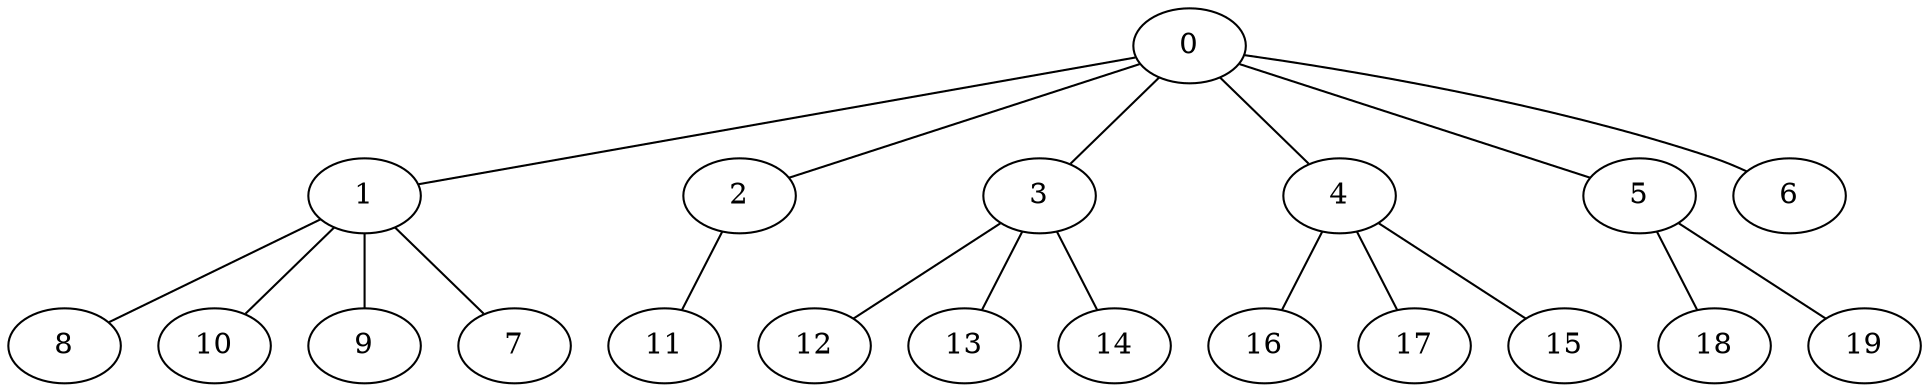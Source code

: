 
graph graphname {
    0 -- 1
0 -- 2
0 -- 3
0 -- 4
0 -- 5
0 -- 6
1 -- 8
1 -- 10
1 -- 9
1 -- 7
2 -- 11
3 -- 12
3 -- 13
3 -- 14
4 -- 16
4 -- 17
4 -- 15
5 -- 18
5 -- 19

}
